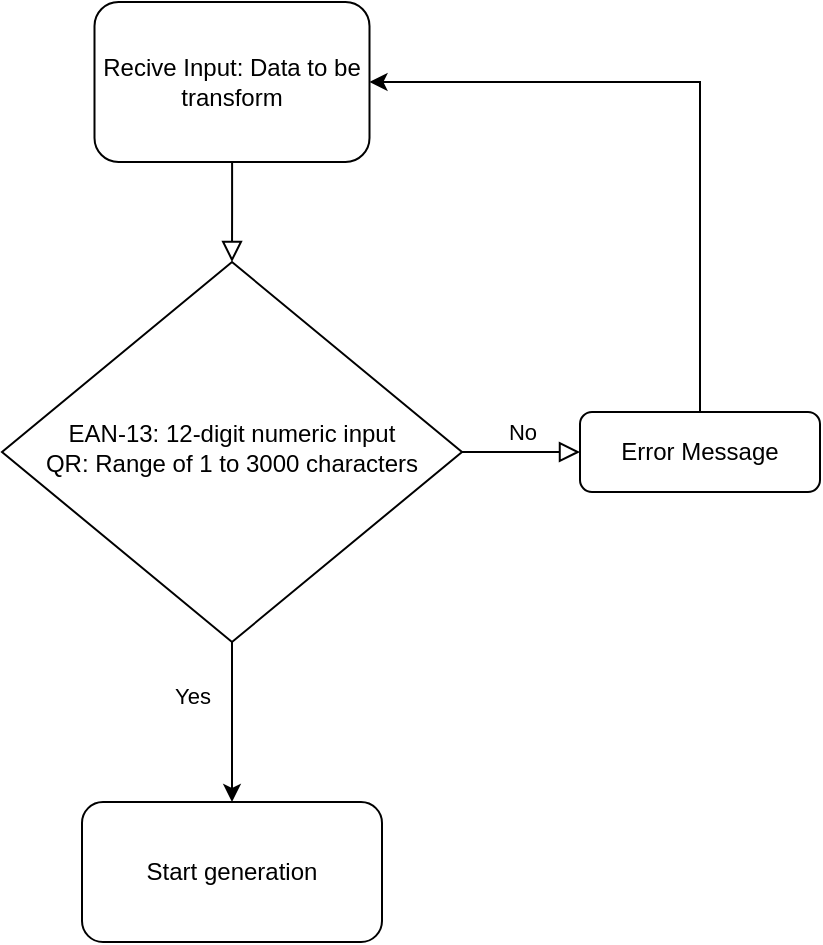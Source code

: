 <mxfile version="24.8.3">
  <diagram id="C5RBs43oDa-KdzZeNtuy" name="Page-1">
    <mxGraphModel dx="1674" dy="780" grid="1" gridSize="10" guides="1" tooltips="1" connect="1" arrows="1" fold="1" page="1" pageScale="1" pageWidth="827" pageHeight="1169" math="0" shadow="0">
      <root>
        <mxCell id="WIyWlLk6GJQsqaUBKTNV-0" />
        <mxCell id="WIyWlLk6GJQsqaUBKTNV-1" parent="WIyWlLk6GJQsqaUBKTNV-0" />
        <mxCell id="eF3Li0s75Zkt74IauXKR-0" value="" style="rounded=0;html=1;jettySize=auto;orthogonalLoop=1;fontSize=11;endArrow=block;endFill=0;endSize=8;strokeWidth=1;shadow=0;labelBackgroundColor=none;edgeStyle=orthogonalEdgeStyle;" edge="1" parent="WIyWlLk6GJQsqaUBKTNV-1" source="eF3Li0s75Zkt74IauXKR-1" target="eF3Li0s75Zkt74IauXKR-4">
          <mxGeometry relative="1" as="geometry" />
        </mxCell>
        <mxCell id="eF3Li0s75Zkt74IauXKR-1" value="Recive Input: Data to be transform" style="rounded=1;whiteSpace=wrap;html=1;fontSize=12;glass=0;strokeWidth=1;shadow=0;" vertex="1" parent="WIyWlLk6GJQsqaUBKTNV-1">
          <mxGeometry x="206.25" y="100" width="137.5" height="80" as="geometry" />
        </mxCell>
        <mxCell id="eF3Li0s75Zkt74IauXKR-2" value="No" style="edgeStyle=orthogonalEdgeStyle;rounded=0;html=1;jettySize=auto;orthogonalLoop=1;fontSize=11;endArrow=block;endFill=0;endSize=8;strokeWidth=1;shadow=0;labelBackgroundColor=none;" edge="1" parent="WIyWlLk6GJQsqaUBKTNV-1" source="eF3Li0s75Zkt74IauXKR-4" target="eF3Li0s75Zkt74IauXKR-6">
          <mxGeometry y="10" relative="1" as="geometry">
            <mxPoint as="offset" />
          </mxGeometry>
        </mxCell>
        <mxCell id="eF3Li0s75Zkt74IauXKR-3" value="Yes" style="edgeStyle=orthogonalEdgeStyle;rounded=0;orthogonalLoop=1;jettySize=auto;html=1;exitX=0.5;exitY=1;exitDx=0;exitDy=0;entryX=0.5;entryY=0;entryDx=0;entryDy=0;" edge="1" parent="WIyWlLk6GJQsqaUBKTNV-1" source="eF3Li0s75Zkt74IauXKR-4" target="eF3Li0s75Zkt74IauXKR-11">
          <mxGeometry x="-0.333" y="-20" relative="1" as="geometry">
            <mxPoint as="offset" />
          </mxGeometry>
        </mxCell>
        <mxCell id="eF3Li0s75Zkt74IauXKR-4" value="EAN-13: 12-digit numeric input&lt;div&gt;QR: Range of 1 to 3000 characters&lt;/div&gt;" style="rhombus;whiteSpace=wrap;html=1;shadow=0;fontFamily=Helvetica;fontSize=12;align=center;strokeWidth=1;spacing=6;spacingTop=-4;" vertex="1" parent="WIyWlLk6GJQsqaUBKTNV-1">
          <mxGeometry x="160" y="230" width="230" height="190" as="geometry" />
        </mxCell>
        <mxCell id="eF3Li0s75Zkt74IauXKR-5" style="edgeStyle=orthogonalEdgeStyle;rounded=0;orthogonalLoop=1;jettySize=auto;html=1;exitX=0.5;exitY=0;exitDx=0;exitDy=0;entryX=1;entryY=0.5;entryDx=0;entryDy=0;" edge="1" parent="WIyWlLk6GJQsqaUBKTNV-1" source="eF3Li0s75Zkt74IauXKR-6" target="eF3Li0s75Zkt74IauXKR-1">
          <mxGeometry relative="1" as="geometry" />
        </mxCell>
        <mxCell id="eF3Li0s75Zkt74IauXKR-6" value="Error Message" style="rounded=1;whiteSpace=wrap;html=1;fontSize=12;glass=0;strokeWidth=1;shadow=0;" vertex="1" parent="WIyWlLk6GJQsqaUBKTNV-1">
          <mxGeometry x="449" y="305" width="120" height="40" as="geometry" />
        </mxCell>
        <mxCell id="eF3Li0s75Zkt74IauXKR-11" value="Start generation" style="rounded=1;whiteSpace=wrap;html=1;fontSize=12;glass=0;strokeWidth=1;shadow=0;" vertex="1" parent="WIyWlLk6GJQsqaUBKTNV-1">
          <mxGeometry x="200" y="500" width="150" height="70" as="geometry" />
        </mxCell>
      </root>
    </mxGraphModel>
  </diagram>
</mxfile>

